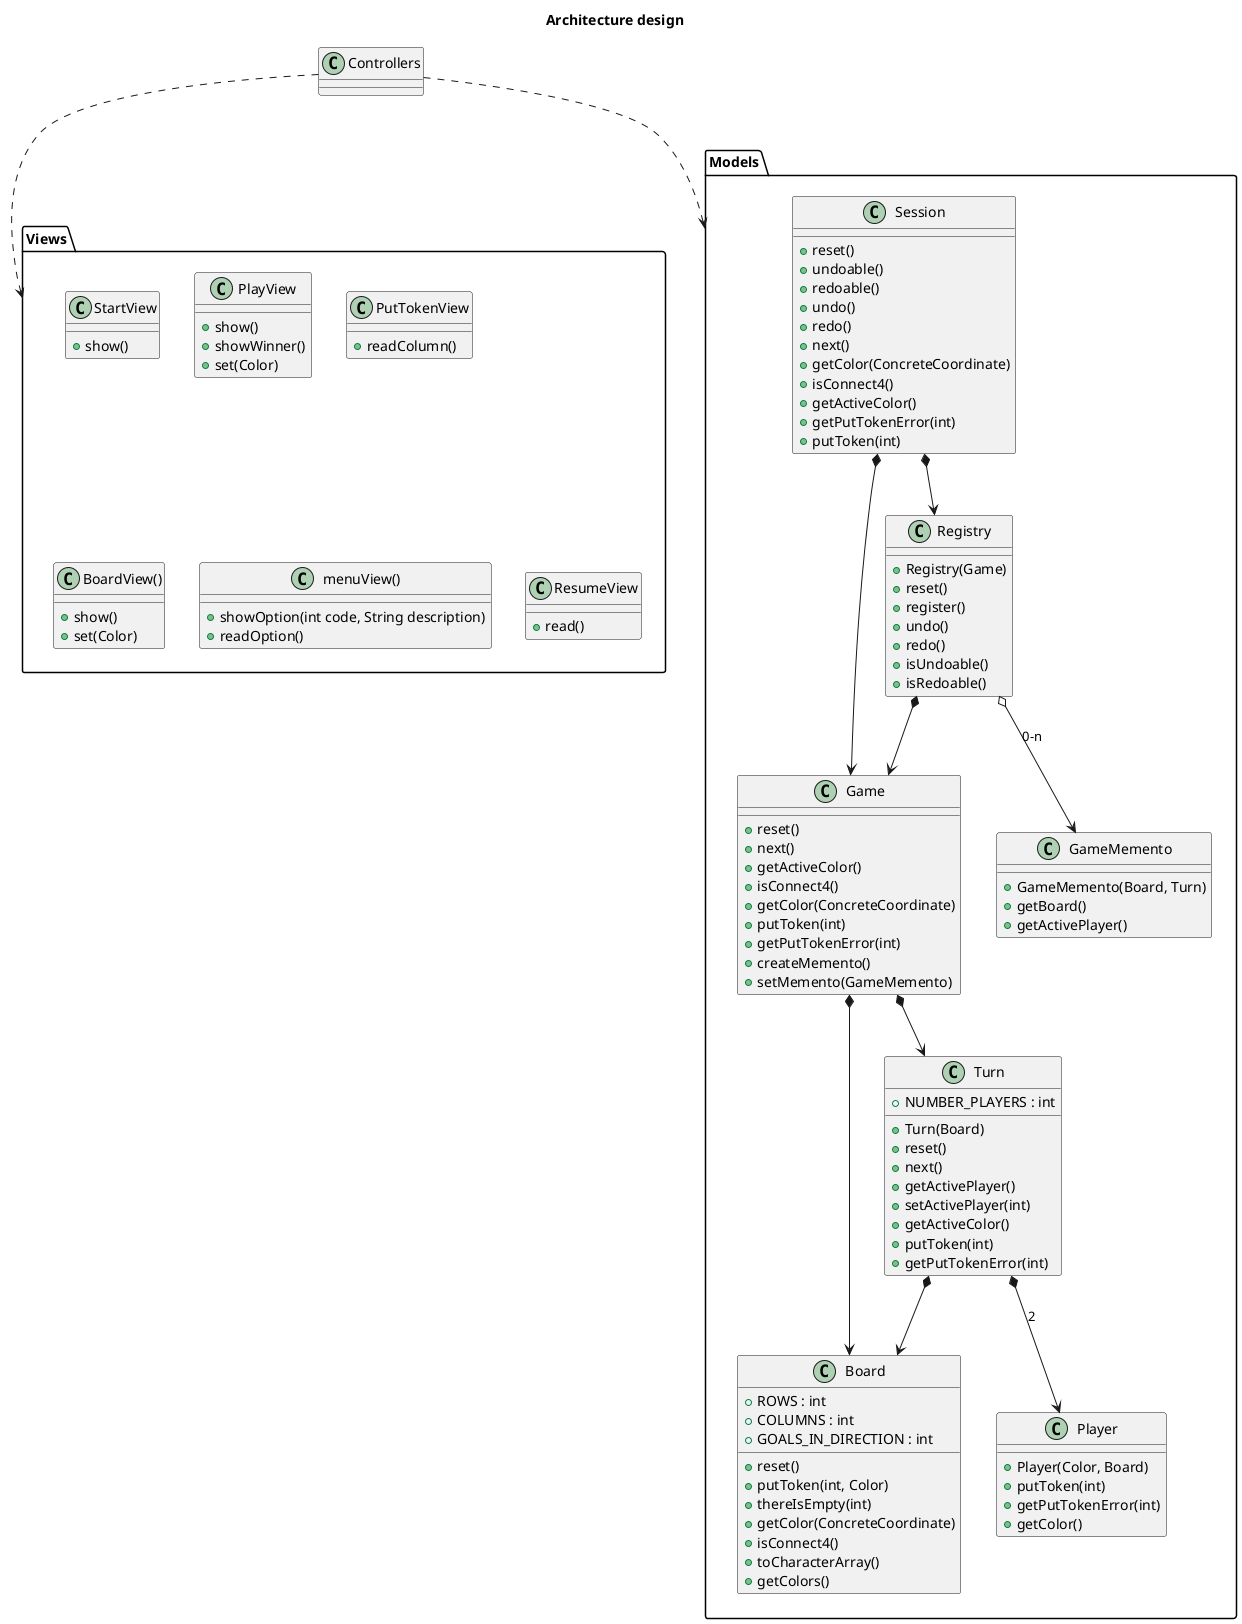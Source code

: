 @startuml

title "Architecture design"

package Views{
	class StartView{
		+ show()
	}
	class PlayView{
		+ show()
		+ showWinner()
		+ set(Color)
	}
	class PutTokenView{
		+ readColumn()
	}
	
	class BoardView(){
		+ show()
		+ set(Color)
	}
	class menuView(){
		+ showOption(int code, String description)
		+ readOption()
	}
	class ResumeView{
		+ read()
	}
}

package Models{
	class Game{
		+ reset()
		+ next()
		+ getActiveColor()
		+ isConnect4()
		+ getColor(ConcreteCoordinate)
		+ putToken(int)
		+ getPutTokenError(int)
		+ createMemento()
		+ setMemento(GameMemento)
	}
	
	class Session{
		+ reset()
		+ undoable()
		+ redoable()
		+ undo()
		+ redo()
		+ next()
		+ getColor(ConcreteCoordinate)
		+ isConnect4()
		+ getActiveColor()
		+ getPutTokenError(int)
		+ putToken(int)	
	}
	
	class Registry{
		+ Registry(Game)
		+ reset()
		+ register()
		+ undo()
		+ redo()
		+ isUndoable()
		+ isRedoable()
	}
	
	class GameMemento{
		+ GameMemento(Board, Turn)
		+ getBoard()
		+ getActivePlayer()
	}
	
	class Board{
		+ ROWS : int
		+ COLUMNS : int
		+ GOALS_IN_DIRECTION : int
		+ reset()
		+  putToken(int, Color)
		+ thereIsEmpty(int)
		+ getColor(ConcreteCoordinate)
		+ isConnect4()
		+ toCharacterArray()
		+ getColors()
	}
	class Player{
		+ Player(Color, Board)
		+ putToken(int)
		+ getPutTokenError(int)
		+ getColor()
	}
	class Turn{
		+ NUMBER_PLAYERS : int
		+ Turn(Board)
		+ reset()
		+ next()
		+ getActivePlayer()
		+ setActivePlayer(int)
		+ getActiveColor()
		+ putToken(int)
		+ getPutTokenError(int)
	}
	
	Session *--> Game
	Session *--> Registry
	Registry *--> Game
	Registry o--> GameMemento : 0-n
	
	Game *--> Board
	Game *--> Turn
	Turn *--> Board
	Turn *--> Player :2
}

Controllers ..> Views
Controllers ..> Models

@enduml
